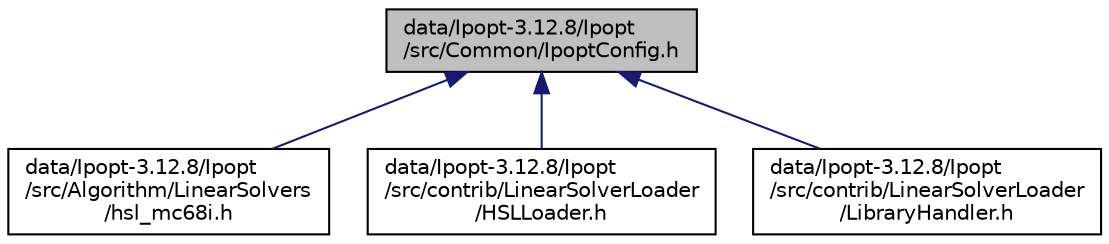 digraph "data/Ipopt-3.12.8/Ipopt/src/Common/IpoptConfig.h"
{
  edge [fontname="Helvetica",fontsize="10",labelfontname="Helvetica",labelfontsize="10"];
  node [fontname="Helvetica",fontsize="10",shape=record];
  Node1 [label="data/Ipopt-3.12.8/Ipopt\l/src/Common/IpoptConfig.h",height=0.2,width=0.4,color="black", fillcolor="grey75", style="filled" fontcolor="black"];
  Node1 -> Node2 [dir="back",color="midnightblue",fontsize="10",style="solid",fontname="Helvetica"];
  Node2 [label="data/Ipopt-3.12.8/Ipopt\l/src/Algorithm/LinearSolvers\l/hsl_mc68i.h",height=0.2,width=0.4,color="black", fillcolor="white", style="filled",URL="$hsl__mc68i_8h.html"];
  Node1 -> Node3 [dir="back",color="midnightblue",fontsize="10",style="solid",fontname="Helvetica"];
  Node3 [label="data/Ipopt-3.12.8/Ipopt\l/src/contrib/LinearSolverLoader\l/HSLLoader.h",height=0.2,width=0.4,color="black", fillcolor="white", style="filled",URL="$Ipopt_2src_2contrib_2LinearSolverLoader_2HSLLoader_8h.html"];
  Node1 -> Node4 [dir="back",color="midnightblue",fontsize="10",style="solid",fontname="Helvetica"];
  Node4 [label="data/Ipopt-3.12.8/Ipopt\l/src/contrib/LinearSolverLoader\l/LibraryHandler.h",height=0.2,width=0.4,color="black", fillcolor="white", style="filled",URL="$LibraryHandler_8h.html"];
}
